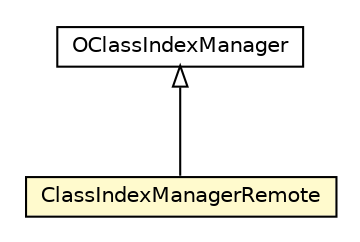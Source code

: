 #!/usr/local/bin/dot
#
# Class diagram 
# Generated by UMLGraph version R5_6-24-gf6e263 (http://www.umlgraph.org/)
#

digraph G {
	edge [fontname="Helvetica",fontsize=10,labelfontname="Helvetica",labelfontsize=10];
	node [fontname="Helvetica",fontsize=10,shape=plaintext];
	nodesep=0.25;
	ranksep=0.5;
	// com.orientechnologies.orient.core.index.ClassIndexManagerRemote
	c458573 [label=<<table title="com.orientechnologies.orient.core.index.ClassIndexManagerRemote" border="0" cellborder="1" cellspacing="0" cellpadding="2" port="p" bgcolor="lemonChiffon" href="./ClassIndexManagerRemote.html">
		<tr><td><table border="0" cellspacing="0" cellpadding="1">
<tr><td align="center" balign="center"> ClassIndexManagerRemote </td></tr>
		</table></td></tr>
		</table>>, URL="./ClassIndexManagerRemote.html", fontname="Helvetica", fontcolor="black", fontsize=10.0];
	// com.orientechnologies.orient.core.index.OClassIndexManager
	c458623 [label=<<table title="com.orientechnologies.orient.core.index.OClassIndexManager" border="0" cellborder="1" cellspacing="0" cellpadding="2" port="p" href="./OClassIndexManager.html">
		<tr><td><table border="0" cellspacing="0" cellpadding="1">
<tr><td align="center" balign="center"> OClassIndexManager </td></tr>
		</table></td></tr>
		</table>>, URL="./OClassIndexManager.html", fontname="Helvetica", fontcolor="black", fontsize=10.0];
	//com.orientechnologies.orient.core.index.ClassIndexManagerRemote extends com.orientechnologies.orient.core.index.OClassIndexManager
	c458623:p -> c458573:p [dir=back,arrowtail=empty];
}

